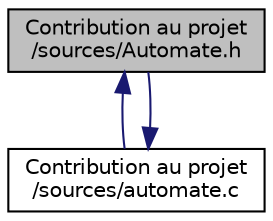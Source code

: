 digraph "Contribution au projet/sources/Automate.h"
{
 // LATEX_PDF_SIZE
  edge [fontname="Helvetica",fontsize="10",labelfontname="Helvetica",labelfontsize="10"];
  node [fontname="Helvetica",fontsize="10",shape=record];
  Node1 [label="Contribution au projet\l/sources/Automate.h",height=0.2,width=0.4,color="black", fillcolor="grey75", style="filled", fontcolor="black",tooltip=" "];
  Node1 -> Node2 [dir="back",color="midnightblue",fontsize="10",style="solid",fontname="Helvetica"];
  Node2 [label="Contribution au projet\l/sources/automate.c",height=0.2,width=0.4,color="black", fillcolor="white", style="filled",URL="$Contribution_01au_01projet_2sources_2automate_8c.html",tooltip=" "];
  Node2 -> Node1 [dir="back",color="midnightblue",fontsize="10",style="solid",fontname="Helvetica"];
}
